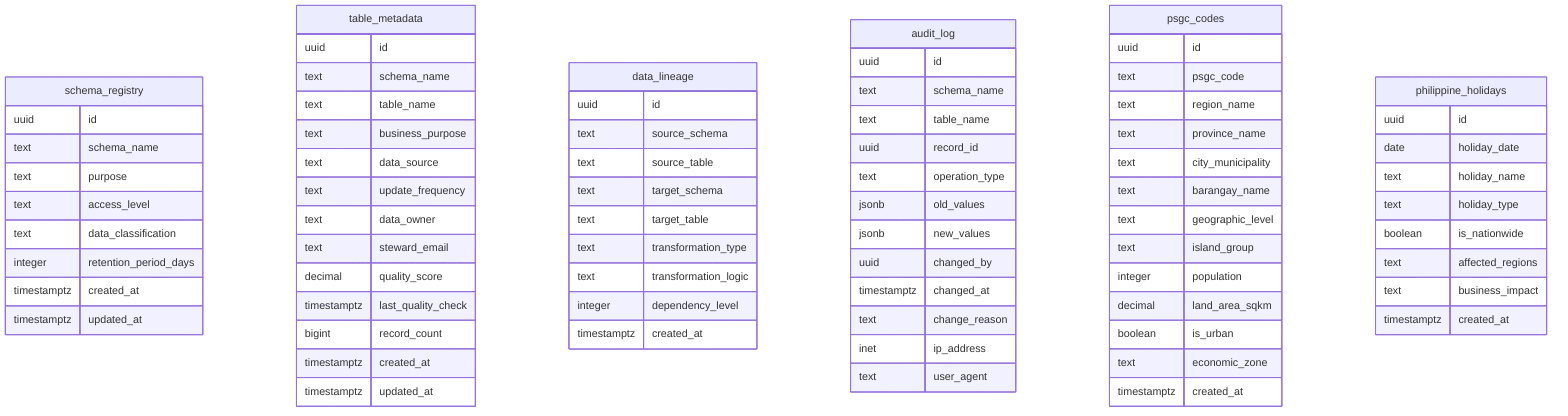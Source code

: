 erDiagram
    %% GOVERNANCE LAYER - Scout Analytics Platform
    schema_registry {
        uuid id
        text schema_name
        text purpose
        text access_level
        text data_classification
        integer retention_period_days
        timestamptz created_at
        timestamptz updated_at
    }
    table_metadata {
        uuid id
        text schema_name
        text table_name
        text business_purpose
        text data_source
        text update_frequency
        text data_owner
        text steward_email
        decimal quality_score
        timestamptz last_quality_check
        bigint record_count
        timestamptz created_at
        timestamptz updated_at
    }
    data_lineage {
        uuid id
        text source_schema
        text source_table
        text target_schema
        text target_table
        text transformation_type
        text transformation_logic
        integer dependency_level
        timestamptz created_at
    }
    audit_log {
        uuid id
        text schema_name
        text table_name
        uuid record_id
        text operation_type
        jsonb old_values
        jsonb new_values
        uuid changed_by
        timestamptz changed_at
        text change_reason
        inet ip_address
        text user_agent
    }
    psgc_codes {
        uuid id
        text psgc_code
        text region_name
        text province_name
        text city_municipality
        text barangay_name
        text geographic_level
        text island_group
        integer population
        decimal land_area_sqkm
        boolean is_urban
        text economic_zone
        timestamptz created_at
    }
    philippine_holidays {
        uuid id
        date holiday_date
        text holiday_name
        text holiday_type
        boolean is_nationwide
        text affected_regions
        text business_impact
        timestamptz created_at
    }